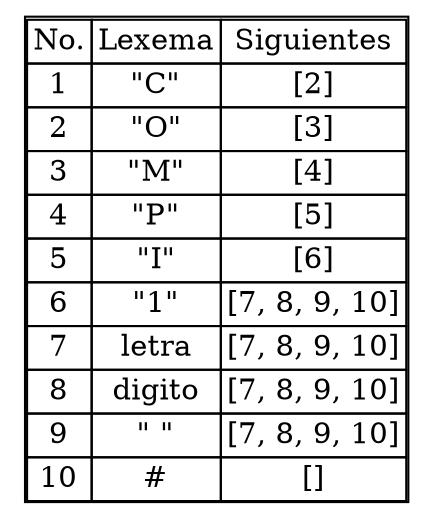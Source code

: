 digraph G{
node [shape=plaintext]
tabla [label=<
<table border='1' cellborder='1' cellspacing='0'>
<tr><td>No.</td><td>Lexema</td><td>Siguientes</td></tr>
<tr><td>1</td><td>"C"</td><td>[2]</td></tr>
<tr><td>2</td><td>"O"</td><td>[3]</td></tr>
<tr><td>3</td><td>"M"</td><td>[4]</td></tr>
<tr><td>4</td><td>"P"</td><td>[5]</td></tr>
<tr><td>5</td><td>"I"</td><td>[6]</td></tr>
<tr><td>6</td><td>"1"</td><td>[7, 8, 9, 10]</td></tr>
<tr><td>7</td><td>letra</td><td>[7, 8, 9, 10]</td></tr>
<tr><td>8</td><td>digito</td><td>[7, 8, 9, 10]</td></tr>
<tr><td>9</td><td>" "</td><td>[7, 8, 9, 10]</td></tr>
<tr><td>10</td><td>#</td><td>[]</td></tr>
</table>
>];
}
